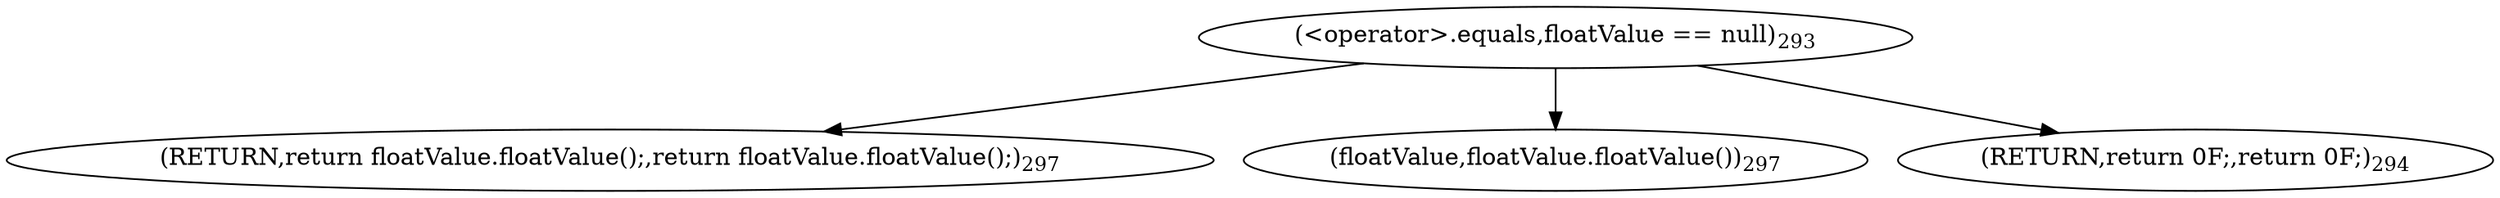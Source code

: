 digraph "getFloatValue" {  
"881" [label = <(RETURN,return floatValue.floatValue();,return floatValue.floatValue();)<SUB>297</SUB>> ]
"875" [label = <(&lt;operator&gt;.equals,floatValue == null)<SUB>293</SUB>> ]
"882" [label = <(floatValue,floatValue.floatValue())<SUB>297</SUB>> ]
"879" [label = <(RETURN,return 0F;,return 0F;)<SUB>294</SUB>> ]
  "875" -> "879" 
  "875" -> "882" 
  "875" -> "881" 
}
